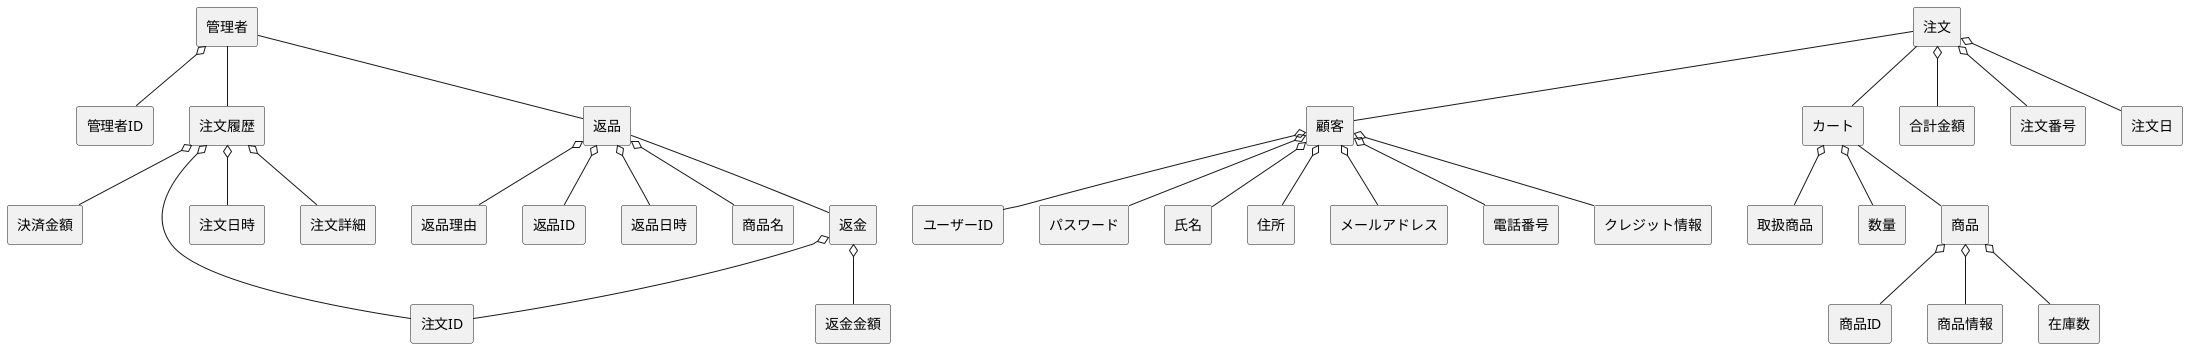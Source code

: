 @startuml bbショップドメインモデル図
skinparam componentStyle rectangle

[管理者] o-- [管理者ID] 
[管理者] -- [注文履歴] 
[管理者] -- [返品]
[顧客] o-- [ユーザーID] 
[顧客] o-- [パスワード] 
[顧客] o-- [氏名] 
[顧客] o-- [住所] 
[顧客] o-- [メールアドレス] 
[顧客] o-- [電話番号] 
[顧客] o-- [クレジット情報] 

[注文履歴] o-- [決済金額]
[注文履歴] o-- [注文ID]
[注文履歴] o-- [注文日時]
[注文履歴] o-- [注文詳細]


[カート] o-- [取扱商品] 
[カート] o-- [数量] 
[注文] o-- [合計金額] 
[カート] -- [商品] 
[注文] o-- [注文番号] 
[注文] o-- [注文日] 
[注文] -- [カート] 
[注文] -- [顧客] 

[返品] o-- [返品理由]
[返品] o-- [返品ID]
[返品] o-- [返品日時]
[返品] o-- [商品名]
[返品] -- [返金]
[商品] o-- [商品ID] 
[商品] o-- [商品情報] 
[商品] o-- [在庫数] 

[返金] o-- [返金金額]
[返金] o-- [注文ID]






@enduml

